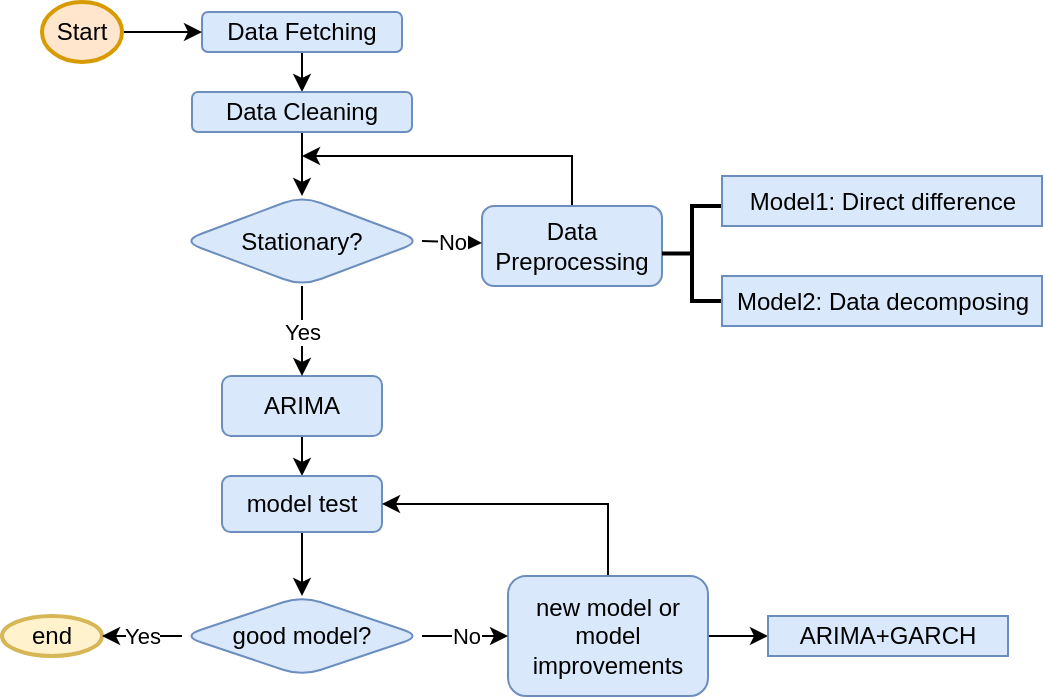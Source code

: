 <mxfile version="13.10.4" type="github">
  <diagram id="C5RBs43oDa-KdzZeNtuy" name="Page-1">
    <mxGraphModel dx="800" dy="490" grid="1" gridSize="10" guides="1" tooltips="1" connect="1" arrows="1" fold="1" page="1" pageScale="1" pageWidth="827" pageHeight="1169" math="0" shadow="0">
      <root>
        <mxCell id="WIyWlLk6GJQsqaUBKTNV-0" />
        <mxCell id="WIyWlLk6GJQsqaUBKTNV-1" parent="WIyWlLk6GJQsqaUBKTNV-0" />
        <mxCell id="Gn4-DQb1mFsybiADK4iX-2" style="edgeStyle=none;rounded=0;orthogonalLoop=1;jettySize=auto;html=1;exitX=0.5;exitY=1;exitDx=0;exitDy=0;entryX=0.5;entryY=0;entryDx=0;entryDy=0;" parent="WIyWlLk6GJQsqaUBKTNV-1" source="WIyWlLk6GJQsqaUBKTNV-3" target="WIyWlLk6GJQsqaUBKTNV-7" edge="1">
          <mxGeometry relative="1" as="geometry">
            <mxPoint x="220" y="158" as="targetPoint" />
          </mxGeometry>
        </mxCell>
        <mxCell id="WIyWlLk6GJQsqaUBKTNV-3" value="Data Fetching" style="rounded=1;whiteSpace=wrap;html=1;fontSize=12;glass=0;strokeWidth=1;shadow=0;fillColor=#dae8fc;strokeColor=#6c8ebf;" parent="WIyWlLk6GJQsqaUBKTNV-1" vertex="1">
          <mxGeometry x="170" y="108" width="100" height="20" as="geometry" />
        </mxCell>
        <mxCell id="Gn4-DQb1mFsybiADK4iX-8" value="" style="edgeStyle=none;rounded=0;orthogonalLoop=1;jettySize=auto;html=1;" parent="WIyWlLk6GJQsqaUBKTNV-1" source="WIyWlLk6GJQsqaUBKTNV-7" edge="1">
          <mxGeometry relative="1" as="geometry">
            <mxPoint x="220" y="200" as="targetPoint" />
          </mxGeometry>
        </mxCell>
        <mxCell id="WIyWlLk6GJQsqaUBKTNV-7" value="Data Cleaning" style="rounded=1;whiteSpace=wrap;html=1;fontSize=12;glass=0;strokeWidth=1;shadow=0;fillColor=#dae8fc;strokeColor=#6c8ebf;" parent="WIyWlLk6GJQsqaUBKTNV-1" vertex="1">
          <mxGeometry x="165" y="148" width="110" height="20" as="geometry" />
        </mxCell>
        <mxCell id="Gn4-DQb1mFsybiADK4iX-4" style="edgeStyle=none;rounded=0;orthogonalLoop=1;jettySize=auto;html=1;exitX=1;exitY=0.5;exitDx=0;exitDy=0;exitPerimeter=0;entryX=0;entryY=0.5;entryDx=0;entryDy=0;" parent="WIyWlLk6GJQsqaUBKTNV-1" source="Gn4-DQb1mFsybiADK4iX-3" target="WIyWlLk6GJQsqaUBKTNV-3" edge="1">
          <mxGeometry relative="1" as="geometry" />
        </mxCell>
        <mxCell id="Gn4-DQb1mFsybiADK4iX-3" value="Start" style="strokeWidth=2;html=1;shape=mxgraph.flowchart.start_1;whiteSpace=wrap;fillColor=#ffe6cc;strokeColor=#d79b00;" parent="WIyWlLk6GJQsqaUBKTNV-1" vertex="1">
          <mxGeometry x="90" y="103" width="40" height="30" as="geometry" />
        </mxCell>
        <mxCell id="Gn4-DQb1mFsybiADK4iX-7" value="Stationary?" style="rhombus;whiteSpace=wrap;html=1;rounded=1;shadow=0;strokeWidth=1;glass=0;fillColor=#dae8fc;strokeColor=#6c8ebf;" parent="WIyWlLk6GJQsqaUBKTNV-1" vertex="1">
          <mxGeometry x="160" y="200" width="120" height="45" as="geometry" />
        </mxCell>
        <mxCell id="Gn4-DQb1mFsybiADK4iX-12" style="edgeStyle=none;rounded=0;orthogonalLoop=1;jettySize=auto;html=1;exitX=0.5;exitY=0;exitDx=0;exitDy=0;" parent="WIyWlLk6GJQsqaUBKTNV-1" source="Gn4-DQb1mFsybiADK4iX-9" edge="1">
          <mxGeometry relative="1" as="geometry">
            <mxPoint x="220" y="180" as="targetPoint" />
            <Array as="points">
              <mxPoint x="355" y="180" />
            </Array>
          </mxGeometry>
        </mxCell>
        <mxCell id="Gn4-DQb1mFsybiADK4iX-9" value="Data Preprocessing" style="whiteSpace=wrap;html=1;rounded=1;shadow=0;strokeWidth=1;glass=0;fillColor=#dae8fc;strokeColor=#6c8ebf;" parent="WIyWlLk6GJQsqaUBKTNV-1" vertex="1">
          <mxGeometry x="310" y="205" width="90" height="40" as="geometry" />
        </mxCell>
        <mxCell id="Gn4-DQb1mFsybiADK4iX-10" value="No" style="edgeStyle=none;rounded=0;orthogonalLoop=1;jettySize=auto;html=1;exitX=1;exitY=0.5;exitDx=0;exitDy=0;" parent="WIyWlLk6GJQsqaUBKTNV-1" source="Gn4-DQb1mFsybiADK4iX-7" target="Gn4-DQb1mFsybiADK4iX-9" edge="1">
          <mxGeometry relative="1" as="geometry">
            <mxPoint x="280" y="228" as="sourcePoint" />
          </mxGeometry>
        </mxCell>
        <mxCell id="Gn4-DQb1mFsybiADK4iX-24" value="" style="edgeStyle=none;rounded=0;orthogonalLoop=1;jettySize=auto;html=1;" parent="WIyWlLk6GJQsqaUBKTNV-1" source="Gn4-DQb1mFsybiADK4iX-14" target="Gn4-DQb1mFsybiADK4iX-23" edge="1">
          <mxGeometry relative="1" as="geometry" />
        </mxCell>
        <mxCell id="Gn4-DQb1mFsybiADK4iX-14" value="ARIMA" style="whiteSpace=wrap;html=1;rounded=1;shadow=0;strokeWidth=1;glass=0;fillColor=#dae8fc;strokeColor=#6c8ebf;" parent="WIyWlLk6GJQsqaUBKTNV-1" vertex="1">
          <mxGeometry x="180" y="290" width="80" height="30" as="geometry" />
        </mxCell>
        <mxCell id="Gn4-DQb1mFsybiADK4iX-15" value="Yes" style="edgeStyle=none;rounded=0;orthogonalLoop=1;jettySize=auto;html=1;" parent="WIyWlLk6GJQsqaUBKTNV-1" source="Gn4-DQb1mFsybiADK4iX-7" target="Gn4-DQb1mFsybiADK4iX-14" edge="1">
          <mxGeometry relative="1" as="geometry" />
        </mxCell>
        <mxCell id="Gn4-DQb1mFsybiADK4iX-26" value="" style="edgeStyle=none;rounded=0;orthogonalLoop=1;jettySize=auto;html=1;" parent="WIyWlLk6GJQsqaUBKTNV-1" source="Gn4-DQb1mFsybiADK4iX-23" target="Gn4-DQb1mFsybiADK4iX-25" edge="1">
          <mxGeometry relative="1" as="geometry" />
        </mxCell>
        <mxCell id="Gn4-DQb1mFsybiADK4iX-23" value="model test" style="whiteSpace=wrap;html=1;rounded=1;shadow=0;strokeWidth=1;glass=0;fillColor=#dae8fc;strokeColor=#6c8ebf;" parent="WIyWlLk6GJQsqaUBKTNV-1" vertex="1">
          <mxGeometry x="180" y="340" width="80" height="28" as="geometry" />
        </mxCell>
        <mxCell id="Gn4-DQb1mFsybiADK4iX-25" value="good model?" style="rhombus;whiteSpace=wrap;html=1;rounded=1;shadow=0;strokeWidth=1;glass=0;fillColor=#dae8fc;strokeColor=#6c8ebf;" parent="WIyWlLk6GJQsqaUBKTNV-1" vertex="1">
          <mxGeometry x="160" y="400" width="120" height="40" as="geometry" />
        </mxCell>
        <mxCell id="Gn4-DQb1mFsybiADK4iX-29" style="edgeStyle=none;rounded=0;orthogonalLoop=1;jettySize=auto;html=1;exitX=0.5;exitY=0;exitDx=0;exitDy=0;entryX=1;entryY=0.5;entryDx=0;entryDy=0;" parent="WIyWlLk6GJQsqaUBKTNV-1" source="Gn4-DQb1mFsybiADK4iX-27" target="Gn4-DQb1mFsybiADK4iX-23" edge="1">
          <mxGeometry relative="1" as="geometry">
            <Array as="points">
              <mxPoint x="373" y="370" />
              <mxPoint x="373" y="354" />
            </Array>
          </mxGeometry>
        </mxCell>
        <mxCell id="-Uv2jy6pNUa-iG-lvCQI-1" style="edgeStyle=orthogonalEdgeStyle;rounded=0;orthogonalLoop=1;jettySize=auto;html=1;exitX=1;exitY=0.5;exitDx=0;exitDy=0;entryX=0;entryY=0.5;entryDx=0;entryDy=0;" edge="1" parent="WIyWlLk6GJQsqaUBKTNV-1" source="Gn4-DQb1mFsybiADK4iX-27" target="Gn4-DQb1mFsybiADK4iX-40">
          <mxGeometry relative="1" as="geometry" />
        </mxCell>
        <mxCell id="Gn4-DQb1mFsybiADK4iX-27" value="new model or model improvements" style="whiteSpace=wrap;html=1;rounded=1;shadow=0;strokeWidth=1;glass=0;fillColor=#dae8fc;strokeColor=#6c8ebf;" parent="WIyWlLk6GJQsqaUBKTNV-1" vertex="1">
          <mxGeometry x="323" y="390" width="100" height="60" as="geometry" />
        </mxCell>
        <mxCell id="Gn4-DQb1mFsybiADK4iX-28" value="No" style="edgeStyle=none;rounded=0;orthogonalLoop=1;jettySize=auto;html=1;" parent="WIyWlLk6GJQsqaUBKTNV-1" source="Gn4-DQb1mFsybiADK4iX-25" target="Gn4-DQb1mFsybiADK4iX-27" edge="1">
          <mxGeometry relative="1" as="geometry" />
        </mxCell>
        <mxCell id="Gn4-DQb1mFsybiADK4iX-30" value="end" style="ellipse;whiteSpace=wrap;html=1;rounded=1;shadow=0;strokeWidth=2;glass=0;fillColor=#fff2cc;strokeColor=#d6b656;" parent="WIyWlLk6GJQsqaUBKTNV-1" vertex="1">
          <mxGeometry x="70" y="410" width="50" height="20" as="geometry" />
        </mxCell>
        <mxCell id="Gn4-DQb1mFsybiADK4iX-31" value="Yes" style="edgeStyle=none;rounded=0;orthogonalLoop=1;jettySize=auto;html=1;" parent="WIyWlLk6GJQsqaUBKTNV-1" source="Gn4-DQb1mFsybiADK4iX-25" target="Gn4-DQb1mFsybiADK4iX-30" edge="1">
          <mxGeometry relative="1" as="geometry" />
        </mxCell>
        <mxCell id="Gn4-DQb1mFsybiADK4iX-32" value="" style="strokeWidth=2;html=1;shape=mxgraph.flowchart.annotation_2;align=left;labelPosition=right;pointerEvents=1;" parent="WIyWlLk6GJQsqaUBKTNV-1" vertex="1">
          <mxGeometry x="400" y="205" width="30" height="47.5" as="geometry" />
        </mxCell>
        <mxCell id="Gn4-DQb1mFsybiADK4iX-33" value="Model1: Direct difference" style="html=1;fillColor=#dae8fc;strokeColor=#6c8ebf;" parent="WIyWlLk6GJQsqaUBKTNV-1" vertex="1">
          <mxGeometry x="430" y="190" width="160" height="25" as="geometry" />
        </mxCell>
        <mxCell id="Gn4-DQb1mFsybiADK4iX-34" value="Model2: Data decomposing" style="html=1;fillColor=#dae8fc;strokeColor=#6c8ebf;" parent="WIyWlLk6GJQsqaUBKTNV-1" vertex="1">
          <mxGeometry x="430" y="240" width="160" height="25" as="geometry" />
        </mxCell>
        <mxCell id="Gn4-DQb1mFsybiADK4iX-38" style="edgeStyle=none;rounded=0;orthogonalLoop=1;jettySize=auto;html=1;exitX=0.25;exitY=0;exitDx=0;exitDy=0;" parent="WIyWlLk6GJQsqaUBKTNV-1" source="Gn4-DQb1mFsybiADK4iX-34" target="Gn4-DQb1mFsybiADK4iX-34" edge="1">
          <mxGeometry relative="1" as="geometry" />
        </mxCell>
        <mxCell id="Gn4-DQb1mFsybiADK4iX-40" value="ARIMA+GARCH" style="whiteSpace=wrap;html=1;align=center;fillColor=#dae8fc;strokeColor=#6c8ebf;" parent="WIyWlLk6GJQsqaUBKTNV-1" vertex="1">
          <mxGeometry x="453" y="410" width="120" height="20" as="geometry" />
        </mxCell>
      </root>
    </mxGraphModel>
  </diagram>
</mxfile>
